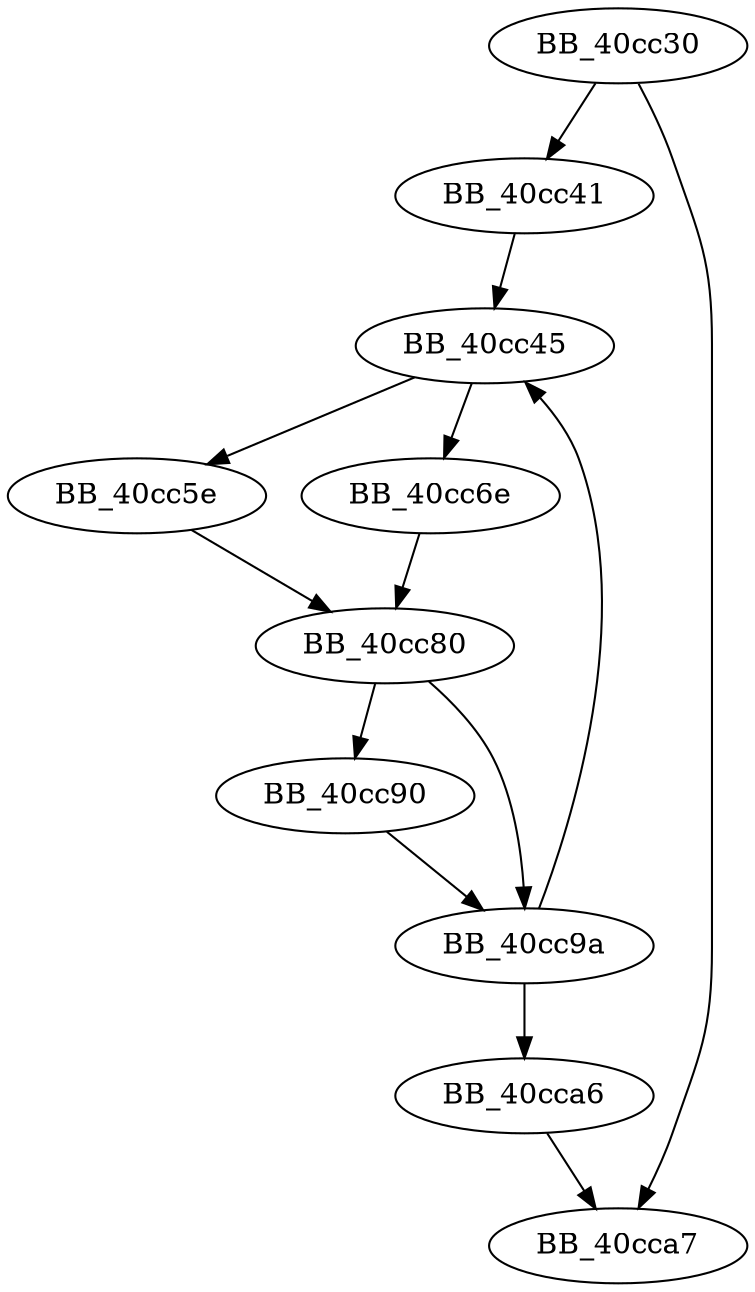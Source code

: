DiGraph sub_40CC30{
BB_40cc30->BB_40cc41
BB_40cc30->BB_40cca7
BB_40cc41->BB_40cc45
BB_40cc45->BB_40cc5e
BB_40cc45->BB_40cc6e
BB_40cc5e->BB_40cc80
BB_40cc6e->BB_40cc80
BB_40cc80->BB_40cc90
BB_40cc80->BB_40cc9a
BB_40cc90->BB_40cc9a
BB_40cc9a->BB_40cc45
BB_40cc9a->BB_40cca6
BB_40cca6->BB_40cca7
}

